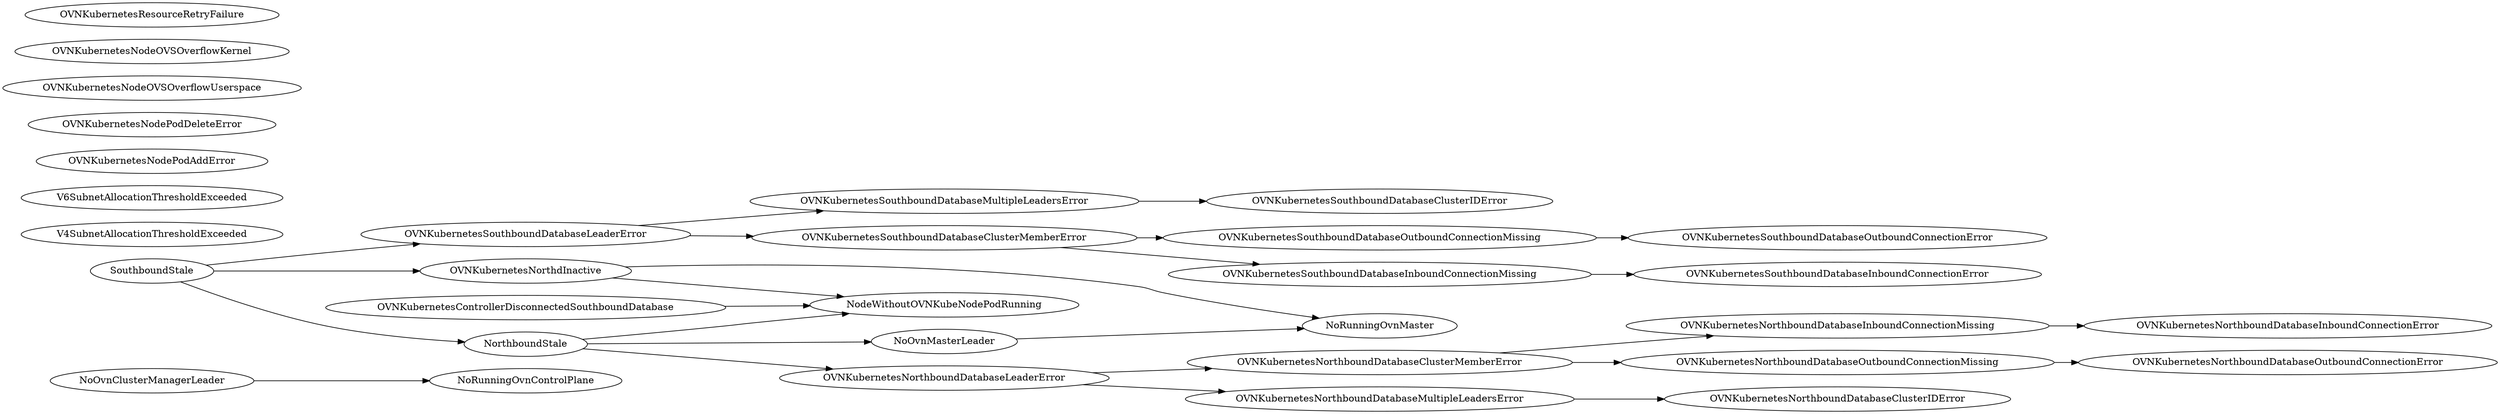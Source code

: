 digraph G{
rankdir=LR;
    NoOvnClusterManagerLeader -> NoRunningOvnControlPlane
    NoOvnMasterLeader -> NoRunningOvnMaster
    OVNKubernetesNorthdInactive -> {NoRunningOvnMaster, NodeWithoutOVNKubeNodePodRunning}
    OVNKubernetesControllerDisconnectedSouthboundDatabase -> NodeWithoutOVNKubeNodePodRunning
    
    NorthboundStale -> {NoOvnMasterLeader, NodeWithoutOVNKubeNodePodRunning, OVNKubernetesNorthboundDatabaseLeaderError}
    OVNKubernetesNorthboundDatabaseLeaderError -> {OVNKubernetesNorthboundDatabaseMultipleLeadersError, OVNKubernetesNorthboundDatabaseClusterMemberError}
    OVNKubernetesNorthboundDatabaseMultipleLeadersError -> OVNKubernetesNorthboundDatabaseClusterIDError
    OVNKubernetesNorthboundDatabaseClusterMemberError -> {OVNKubernetesNorthboundDatabaseOutboundConnectionMissing, OVNKubernetesNorthboundDatabaseInboundConnectionMissing}
    OVNKubernetesNorthboundDatabaseOutboundConnectionMissing -> OVNKubernetesNorthboundDatabaseOutboundConnectionError
    OVNKubernetesNorthboundDatabaseInboundConnectionMissing -> OVNKubernetesNorthboundDatabaseInboundConnectionError
    
    SouthboundStale -> {NorthboundStale, OVNKubernetesNorthdInactive, OVNKubernetesSouthboundDatabaseLeaderError}
    OVNKubernetesSouthboundDatabaseLeaderError -> {OVNKubernetesSouthboundDatabaseMultipleLeadersError, OVNKubernetesSouthboundDatabaseClusterMemberError}
    OVNKubernetesSouthboundDatabaseMultipleLeadersError -> OVNKubernetesSouthboundDatabaseClusterIDError
    OVNKubernetesSouthboundDatabaseClusterMemberError -> {OVNKubernetesSouthboundDatabaseOutboundConnectionMissing, OVNKubernetesSouthboundDatabaseInboundConnectionMissing}
    OVNKubernetesSouthboundDatabaseOutboundConnectionMissing -> OVNKubernetesSouthboundDatabaseOutboundConnectionError
    OVNKubernetesSouthboundDatabaseInboundConnectionMissing -> OVNKubernetesSouthboundDatabaseInboundConnectionError

    V4SubnetAllocationThresholdExceeded
    V6SubnetAllocationThresholdExceeded
    OVNKubernetesNodePodAddError
    OVNKubernetesNodePodDeleteError
    OVNKubernetesNodeOVSOverflowUserspace
    OVNKubernetesNodeOVSOverflowKernel
    OVNKubernetesResourceRetryFailure
}
